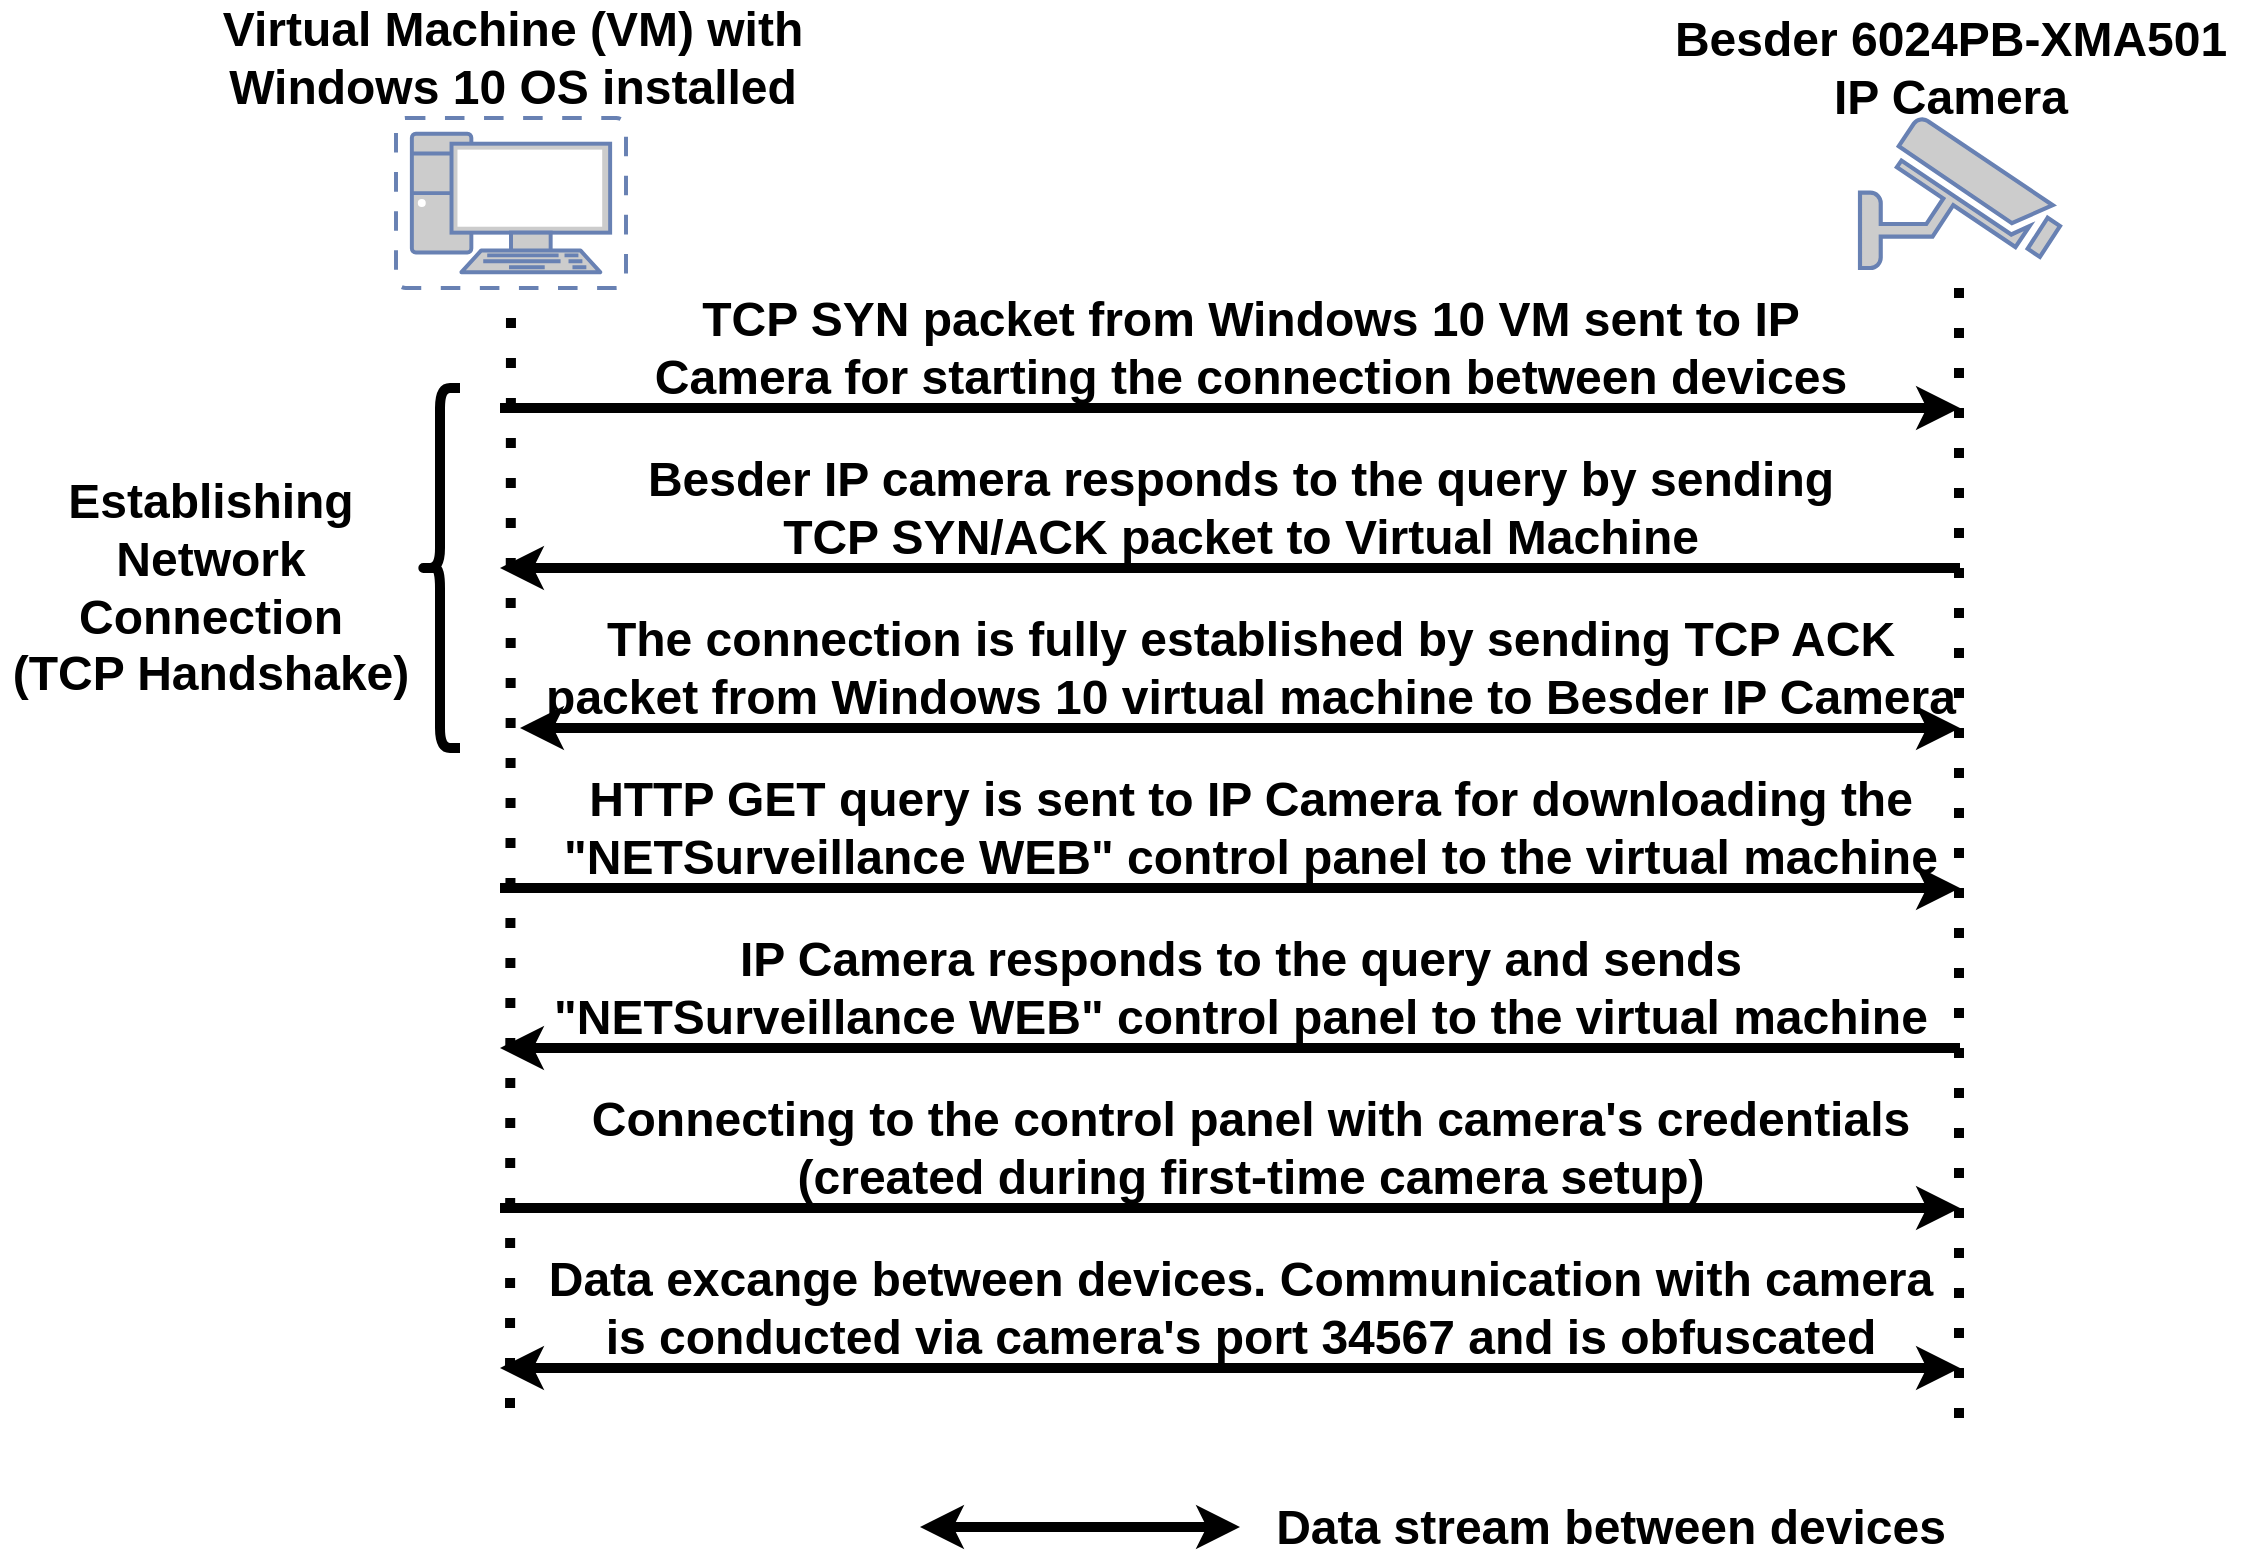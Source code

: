<mxfile version="14.8.4" type="device"><diagram id="SgDcibnzUVnThPEtmJ3u" name="Page-1"><mxGraphModel dx="2260" dy="1860" grid="1" gridSize="10" guides="1" tooltips="1" connect="1" arrows="1" fold="1" page="1" pageScale="1" pageWidth="850" pageHeight="1100" math="0" shadow="0"><root><mxCell id="0"/><mxCell id="1" parent="0"/><mxCell id="RKxQbrXSS00XE34snrg3-2" value="" style="fontColor=#0066CC;verticalAlign=top;verticalLabelPosition=bottom;labelPosition=center;align=center;html=1;outlineConnect=0;fillColor=#CCCCCC;strokeColor=#6881B3;gradientColor=none;gradientDirection=north;strokeWidth=2;shape=mxgraph.networks.security_camera;" parent="1" vertex="1"><mxGeometry x="800" y="55" width="100" height="75" as="geometry"/></mxCell><mxCell id="RKxQbrXSS00XE34snrg3-3" value="&lt;div style=&quot;font-size: 24px&quot;&gt;&lt;font style=&quot;font-size: 24px&quot;&gt;&lt;b&gt;&lt;font style=&quot;font-size: 24px&quot;&gt;Virtual Machine (VM) with&lt;/font&gt;&lt;/b&gt;&lt;/font&gt;&lt;/div&gt;&lt;div style=&quot;font-size: 24px&quot;&gt;&lt;font style=&quot;font-size: 24px&quot;&gt;&lt;b&gt;&lt;font style=&quot;font-size: 24px&quot;&gt;Windows 10 OS installed&lt;br&gt;&lt;/font&gt;&lt;/b&gt;&lt;/font&gt;&lt;/div&gt;" style="text;html=1;align=center;verticalAlign=middle;resizable=0;points=[];autosize=1;strokeColor=none;" parent="1" vertex="1"><mxGeometry x="-29.5" y="10" width="310" height="30" as="geometry"/></mxCell><mxCell id="RKxQbrXSS00XE34snrg3-4" value="&lt;div style=&quot;font-size: 24px&quot;&gt;&lt;font style=&quot;font-size: 24px&quot;&gt;&lt;b&gt;&lt;font style=&quot;font-size: 24px&quot;&gt;Besder 6024PB-XMA501&lt;/font&gt;&lt;/b&gt;&lt;/font&gt;&lt;/div&gt;&lt;div style=&quot;font-size: 24px&quot;&gt;&lt;font style=&quot;font-size: 24px&quot;&gt;&lt;b&gt;&lt;font style=&quot;font-size: 24px&quot;&gt;IP Camera&lt;br&gt;&lt;/font&gt;&lt;/b&gt;&lt;/font&gt;&lt;/div&gt;" style="text;html=1;align=center;verticalAlign=middle;resizable=0;points=[];autosize=1;strokeColor=none;" parent="1" vertex="1"><mxGeometry x="700" y="15" width="290" height="30" as="geometry"/></mxCell><mxCell id="RKxQbrXSS00XE34snrg3-8" value="" style="endArrow=none;dashed=1;html=1;dashPattern=1 3;strokeWidth=5;entryX=0.5;entryY=1;entryDx=0;entryDy=0;entryPerimeter=0;" parent="1" target="_W2YobXh5uULy4j-lRpC-1" edge="1"><mxGeometry width="50" height="50" relative="1" as="geometry"><mxPoint x="125" y="700" as="sourcePoint"/><mxPoint x="125" y="135" as="targetPoint"/></mxGeometry></mxCell><mxCell id="RKxQbrXSS00XE34snrg3-9" value="" style="endArrow=none;dashed=1;html=1;dashPattern=1 3;strokeWidth=5;" parent="1" edge="1"><mxGeometry width="50" height="50" relative="1" as="geometry"><mxPoint x="849.5" y="705" as="sourcePoint"/><mxPoint x="849.5" y="140" as="targetPoint"/></mxGeometry></mxCell><mxCell id="RKxQbrXSS00XE34snrg3-13" value="" style="endArrow=classic;html=1;strokeWidth=5;" parent="1" edge="1"><mxGeometry width="50" height="50" relative="1" as="geometry"><mxPoint x="120" y="200" as="sourcePoint"/><mxPoint x="850" y="200" as="targetPoint"/></mxGeometry></mxCell><mxCell id="RKxQbrXSS00XE34snrg3-14" value="&lt;div&gt;&lt;font style=&quot;font-size: 24px&quot;&gt;&lt;b&gt;TCP SYN packet from Windows 10 VM sent to IP&lt;/b&gt;&lt;/font&gt;&lt;/div&gt;&lt;div&gt;&lt;font style=&quot;font-size: 24px&quot;&gt;&lt;b&gt;Camera for starting the connection between devices&lt;br&gt;&lt;/b&gt;&lt;/font&gt;&lt;/div&gt;" style="text;html=1;align=center;verticalAlign=middle;resizable=0;points=[];autosize=1;strokeColor=none;" parent="1" vertex="1"><mxGeometry x="190" y="150" width="610" height="40" as="geometry"/></mxCell><mxCell id="RKxQbrXSS00XE34snrg3-15" value="" style="endArrow=classic;html=1;strokeWidth=5;" parent="1" edge="1"><mxGeometry width="50" height="50" relative="1" as="geometry"><mxPoint x="850" y="280" as="sourcePoint"/><mxPoint x="120" y="280" as="targetPoint"/></mxGeometry></mxCell><mxCell id="RKxQbrXSS00XE34snrg3-16" value="&lt;div&gt;&lt;font style=&quot;font-size: 24px&quot;&gt;&lt;b&gt;Besder IP camera responds to the query by sending&lt;/b&gt;&lt;/font&gt;&lt;/div&gt;&lt;div&gt;&lt;font style=&quot;font-size: 24px&quot;&gt;&lt;b&gt;TCP SYN/ACK packet to Virtual Machine&lt;br&gt;&lt;/b&gt;&lt;/font&gt;&lt;/div&gt;" style="text;html=1;align=center;verticalAlign=middle;resizable=0;points=[];autosize=1;strokeColor=none;strokeWidth=5;" parent="1" vertex="1"><mxGeometry x="185" y="230" width="610" height="40" as="geometry"/></mxCell><mxCell id="RKxQbrXSS00XE34snrg3-18" value="&lt;div&gt;&lt;font style=&quot;font-size: 24px&quot;&gt;&lt;b&gt;The connection is fully established by sending TCP ACK&lt;br&gt;&lt;/b&gt;&lt;/font&gt;&lt;/div&gt;&lt;div&gt;&lt;font style=&quot;font-size: 24px&quot;&gt;&lt;b&gt;packet from Windows 10 virtual machine to Besder IP Camera&lt;br&gt;&lt;/b&gt;&lt;/font&gt;&lt;/div&gt;" style="text;html=1;align=center;verticalAlign=middle;resizable=0;points=[];autosize=1;strokeColor=none;" parent="1" vertex="1"><mxGeometry x="135" y="310" width="720" height="40" as="geometry"/></mxCell><mxCell id="RKxQbrXSS00XE34snrg3-19" value="" style="endArrow=classic;html=1;strokeWidth=5;" parent="1" edge="1"><mxGeometry width="50" height="50" relative="1" as="geometry"><mxPoint x="120" y="440" as="sourcePoint"/><mxPoint x="850" y="440" as="targetPoint"/></mxGeometry></mxCell><mxCell id="RKxQbrXSS00XE34snrg3-20" value="&lt;div&gt;&lt;font style=&quot;font-size: 24px&quot;&gt;&lt;b&gt;&lt;font style=&quot;font-size: 24px&quot;&gt;&lt;b&gt;&lt;font style=&quot;font-size: 24px&quot;&gt;&lt;b&gt;HTTP GET query is sent to IP Camera for downloading the&lt;/b&gt;&lt;/font&gt;&lt;/b&gt;&lt;/font&gt;&lt;/b&gt;&lt;/font&gt;&lt;/div&gt;&lt;div&gt;&lt;font style=&quot;font-size: 24px&quot;&gt;&lt;b&gt;&lt;font style=&quot;font-size: 24px&quot;&gt;&lt;b&gt;&lt;font style=&quot;font-size: 24px&quot;&gt;&lt;b&gt;&quot;NETSurveillance WEB&quot; control panel to the virtual machine&lt;br&gt;&lt;/b&gt;&lt;/font&gt;&lt;/b&gt;&lt;/font&gt;&lt;/b&gt;&lt;/font&gt;&lt;/div&gt;" style="text;html=1;align=center;verticalAlign=middle;resizable=0;points=[];autosize=1;strokeColor=none;" parent="1" vertex="1"><mxGeometry x="145" y="390" width="700" height="40" as="geometry"/></mxCell><mxCell id="RKxQbrXSS00XE34snrg3-21" value="" style="endArrow=classic;html=1;strokeWidth=5;" parent="1" edge="1"><mxGeometry width="50" height="50" relative="1" as="geometry"><mxPoint x="850" y="520" as="sourcePoint"/><mxPoint x="120" y="520" as="targetPoint"/></mxGeometry></mxCell><mxCell id="RKxQbrXSS00XE34snrg3-22" value="&lt;div&gt;&lt;font style=&quot;font-size: 24px&quot;&gt;&lt;b&gt;IP Camera responds to the query and sends&lt;/b&gt;&lt;/font&gt;&lt;/div&gt;&lt;div&gt;&lt;font style=&quot;font-size: 24px&quot;&gt;&lt;b&gt;&quot;NETSurveillance WEB&quot; control panel to the virtual machine&lt;br&gt;&lt;/b&gt;&lt;/font&gt;&lt;/div&gt;" style="text;html=1;align=center;verticalAlign=middle;resizable=0;points=[];autosize=1;strokeColor=none;strokeWidth=5;" parent="1" vertex="1"><mxGeometry x="140" y="470" width="700" height="40" as="geometry"/></mxCell><mxCell id="RKxQbrXSS00XE34snrg3-24" value="&lt;div&gt;&lt;font style=&quot;font-size: 24px&quot;&gt;&lt;b&gt;Data excange between devices. Communication with camera&lt;/b&gt;&lt;/font&gt;&lt;/div&gt;&lt;div&gt;&lt;font style=&quot;font-size: 24px&quot;&gt;&lt;b&gt;is conducted via camera's port 34567 and is obfuscated&lt;br&gt;&lt;/b&gt;&lt;/font&gt;&lt;/div&gt;" style="text;html=1;align=center;verticalAlign=middle;resizable=0;points=[];autosize=1;strokeColor=none;" parent="1" vertex="1"><mxGeometry x="135" y="630" width="710" height="40" as="geometry"/></mxCell><mxCell id="RKxQbrXSS00XE34snrg3-25" value="" style="endArrow=classic;startArrow=classic;html=1;strokeWidth=5;edgeStyle=orthogonalEdgeStyle;" parent="1" edge="1"><mxGeometry width="50" height="50" relative="1" as="geometry"><mxPoint x="120" y="680" as="sourcePoint"/><mxPoint x="850" y="680" as="targetPoint"/></mxGeometry></mxCell><mxCell id="RKxQbrXSS00XE34snrg3-26" value="" style="endArrow=classic;startArrow=classic;html=1;strokeWidth=5;edgeStyle=orthogonalEdgeStyle;" parent="1" edge="1"><mxGeometry width="50" height="50" relative="1" as="geometry"><mxPoint x="330" y="759.5" as="sourcePoint"/><mxPoint x="490" y="759.5" as="targetPoint"/></mxGeometry></mxCell><mxCell id="RKxQbrXSS00XE34snrg3-30" value="&lt;font style=&quot;font-size: 24px&quot;&gt;&lt;b&gt;Data stream between devices&lt;br&gt;&lt;/b&gt;&lt;/font&gt;" style="text;html=1;align=center;verticalAlign=middle;resizable=0;points=[];autosize=1;strokeColor=none;" parent="1" vertex="1"><mxGeometry x="500" y="750" width="350" height="20" as="geometry"/></mxCell><mxCell id="Vmxuo2yzIJ-xr2J9lz6K-1" value="" style="endArrow=classic;html=1;strokeWidth=5;" parent="1" edge="1"><mxGeometry width="50" height="50" relative="1" as="geometry"><mxPoint x="120" y="600" as="sourcePoint"/><mxPoint x="850" y="600" as="targetPoint"/></mxGeometry></mxCell><mxCell id="Vmxuo2yzIJ-xr2J9lz6K-2" value="&lt;div&gt;&lt;font style=&quot;font-size: 24px&quot;&gt;&lt;b&gt;Connecting to the control panel with camera's credentials&lt;/b&gt;&lt;/font&gt;&lt;/div&gt;&lt;div&gt;&lt;font style=&quot;font-size: 24px&quot;&gt;&lt;b&gt;(created during first-time camera setup)&lt;/b&gt;&lt;/font&gt;&lt;/div&gt;" style="text;html=1;align=center;verticalAlign=middle;resizable=0;points=[];autosize=1;strokeColor=none;" parent="1" vertex="1"><mxGeometry x="160" y="550" width="670" height="40" as="geometry"/></mxCell><mxCell id="_W2YobXh5uULy4j-lRpC-1" value="" style="fontColor=#0066CC;verticalAlign=top;verticalLabelPosition=bottom;labelPosition=center;align=center;html=1;outlineConnect=0;fillColor=#CCCCCC;strokeColor=#6881B3;gradientColor=none;gradientDirection=north;strokeWidth=2;shape=mxgraph.networks.virtual_pc;" parent="1" vertex="1"><mxGeometry x="68" y="55" width="115" height="85" as="geometry"/></mxCell><mxCell id="AtH00ElXndP3z27yGCOp-1" value="" style="shape=curlyBracket;whiteSpace=wrap;html=1;rounded=1;strokeWidth=5;" parent="1" vertex="1"><mxGeometry x="80" y="190" width="20" height="180" as="geometry"/></mxCell><mxCell id="AtH00ElXndP3z27yGCOp-4" value="&lt;div style=&quot;font-size: 24px&quot;&gt;&lt;font style=&quot;font-size: 24px&quot;&gt;&lt;b&gt;Establishing&lt;/b&gt;&lt;/font&gt;&lt;/div&gt;&lt;div style=&quot;font-size: 24px&quot;&gt;&lt;font style=&quot;font-size: 24px&quot;&gt;&lt;b&gt;Network&lt;/b&gt;&lt;/font&gt;&lt;/div&gt;&lt;div style=&quot;font-size: 24px&quot;&gt;&lt;font style=&quot;font-size: 24px&quot;&gt;&lt;b&gt;Connection&lt;/b&gt;&lt;/font&gt;&lt;/div&gt;&lt;div style=&quot;font-size: 24px&quot;&gt;&lt;font style=&quot;font-size: 24px&quot;&gt;&lt;b&gt;(TCP Handshake)&lt;br&gt;&lt;/b&gt;&lt;/font&gt;&lt;/div&gt;" style="text;html=1;align=center;verticalAlign=middle;resizable=0;points=[];autosize=1;strokeColor=none;" parent="1" vertex="1"><mxGeometry x="-130" y="260" width="210" height="60" as="geometry"/></mxCell><mxCell id="RbWShsTq0satK1qSfbVF-1" value="" style="endArrow=classic;startArrow=classic;html=1;strokeWidth=5;" parent="1" edge="1"><mxGeometry width="50" height="50" relative="1" as="geometry"><mxPoint x="130" y="360" as="sourcePoint"/><mxPoint x="850" y="360" as="targetPoint"/></mxGeometry></mxCell></root></mxGraphModel></diagram></mxfile>
